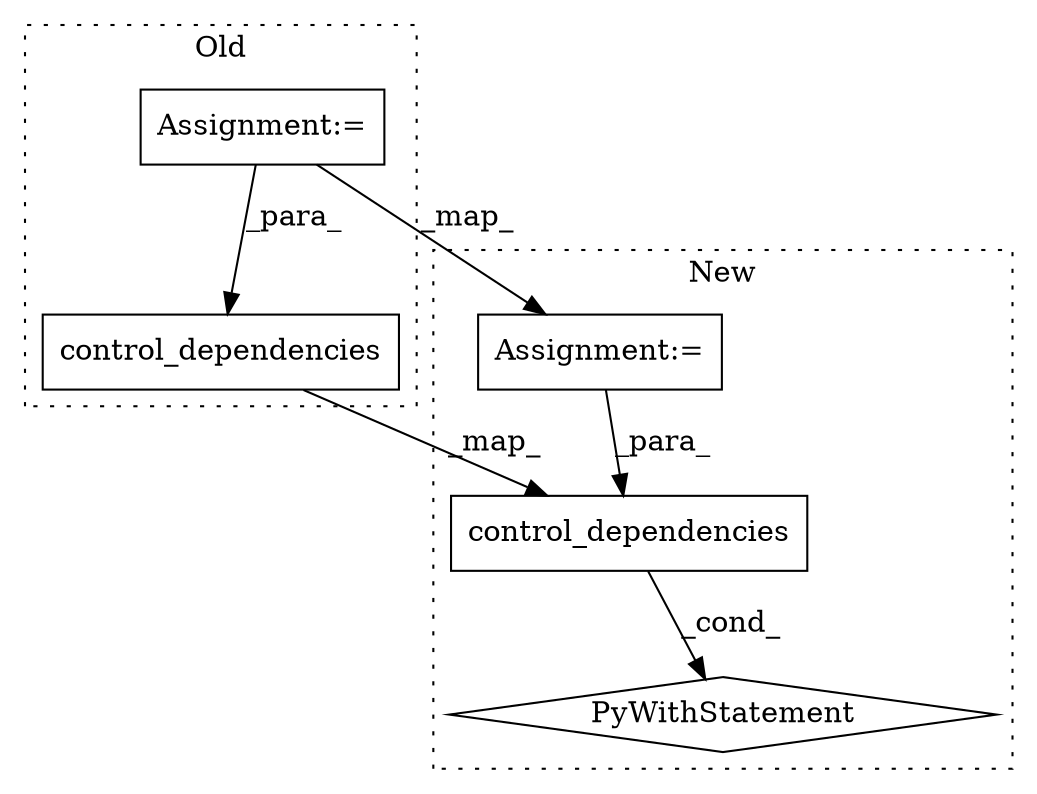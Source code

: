 digraph G {
subgraph cluster0 {
1 [label="control_dependencies" a="32" s="28789,28862" l="26,2" shape="box"];
5 [label="Assignment:=" a="7" s="27192" l="1" shape="box"];
label = "Old";
style="dotted";
}
subgraph cluster1 {
2 [label="control_dependencies" a="32" s="28114,28187" l="26,2" shape="box"];
3 [label="PyWithStatement" a="104" s="28093,28189" l="10,2" shape="diamond"];
4 [label="Assignment:=" a="7" s="28009" l="1" shape="box"];
label = "New";
style="dotted";
}
1 -> 2 [label="_map_"];
2 -> 3 [label="_cond_"];
4 -> 2 [label="_para_"];
5 -> 4 [label="_map_"];
5 -> 1 [label="_para_"];
}